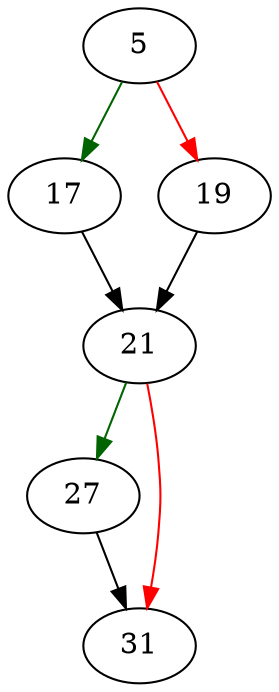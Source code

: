 strict digraph "nocaseCollatingFunc" {
	// Node definitions.
	5 [entry=true];
	17;
	19;
	21;
	27;
	31;

	// Edge definitions.
	5 -> 17 [
		color=darkgreen
		cond=true
	];
	5 -> 19 [
		color=red
		cond=false
	];
	17 -> 21;
	19 -> 21;
	21 -> 27 [
		color=darkgreen
		cond=true
	];
	21 -> 31 [
		color=red
		cond=false
	];
	27 -> 31;
}
